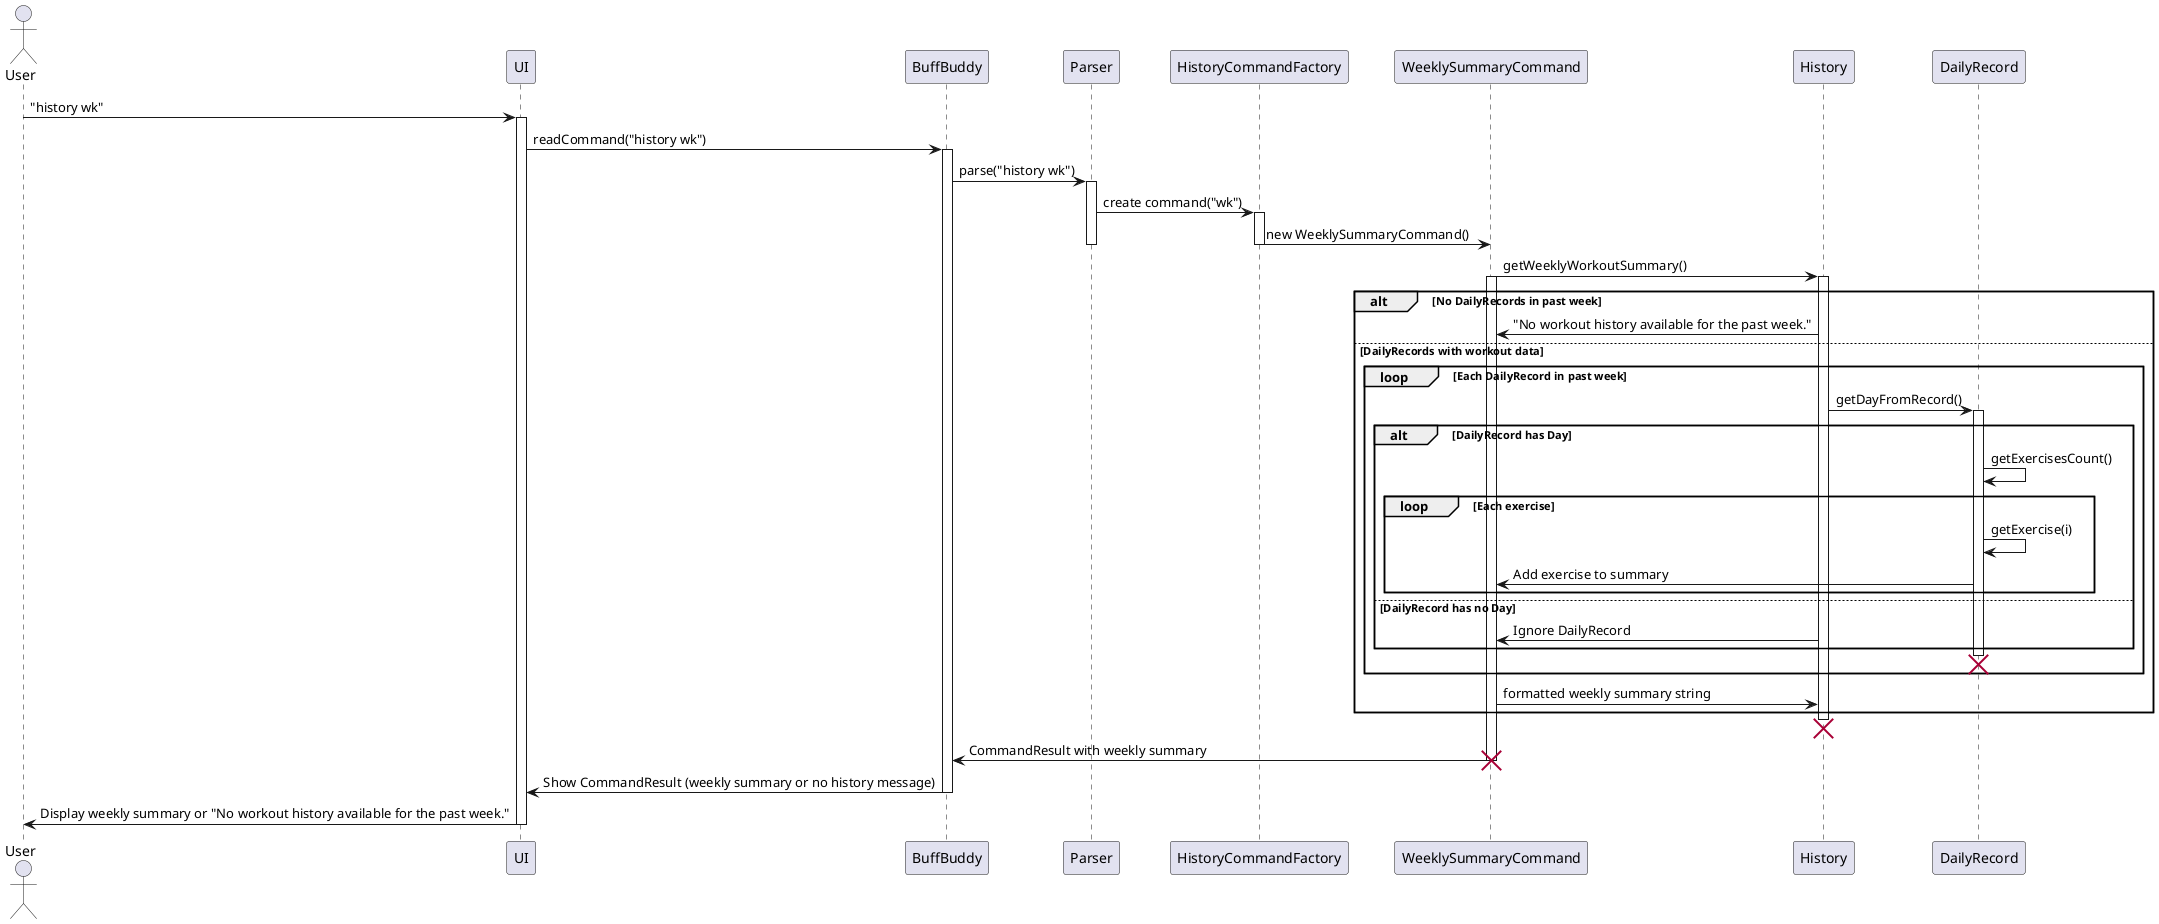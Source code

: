 @startuml
actor User
participant UI
participant BuffBuddy
participant Parser
participant HistoryCommandFactory
participant WeeklySummaryCommand
participant History
participant DailyRecord

User -> UI: "history wk"
activate UI
UI -> BuffBuddy: readCommand("history wk")
activate BuffBuddy
BuffBuddy -> Parser: parse("history wk")
activate Parser
Parser -> HistoryCommandFactory: create command("wk")
activate HistoryCommandFactory
HistoryCommandFactory -> WeeklySummaryCommand: new WeeklySummaryCommand()
deactivate HistoryCommandFactory
deactivate Parser

WeeklySummaryCommand -> History: getWeeklyWorkoutSummary()
activate WeeklySummaryCommand
activate History

alt No DailyRecords in past week
    History -> WeeklySummaryCommand: "No workout history available for the past week."
else DailyRecords with workout data
    loop Each DailyRecord in past week
        History -> DailyRecord: getDayFromRecord()
        activate DailyRecord
        alt DailyRecord has Day
            DailyRecord -> DailyRecord: getExercisesCount()
            loop Each exercise
                DailyRecord -> DailyRecord: getExercise(i)
                DailyRecord -> WeeklySummaryCommand: Add exercise to summary
            end
        else DailyRecord has no Day
            History -> WeeklySummaryCommand: Ignore DailyRecord
        end
        deactivate DailyRecord
        destroy DailyRecord
    end
    WeeklySummaryCommand -> History: formatted weekly summary string
end
deactivate History
destroy History

WeeklySummaryCommand -> BuffBuddy: CommandResult with weekly summary
deactivate WeeklySummaryCommand
destroy WeeklySummaryCommand

BuffBuddy -> UI: Show CommandResult (weekly summary or no history message)
deactivate BuffBuddy
UI -> User: Display weekly summary or "No workout history available for the past week."
deactivate UI

@enduml

